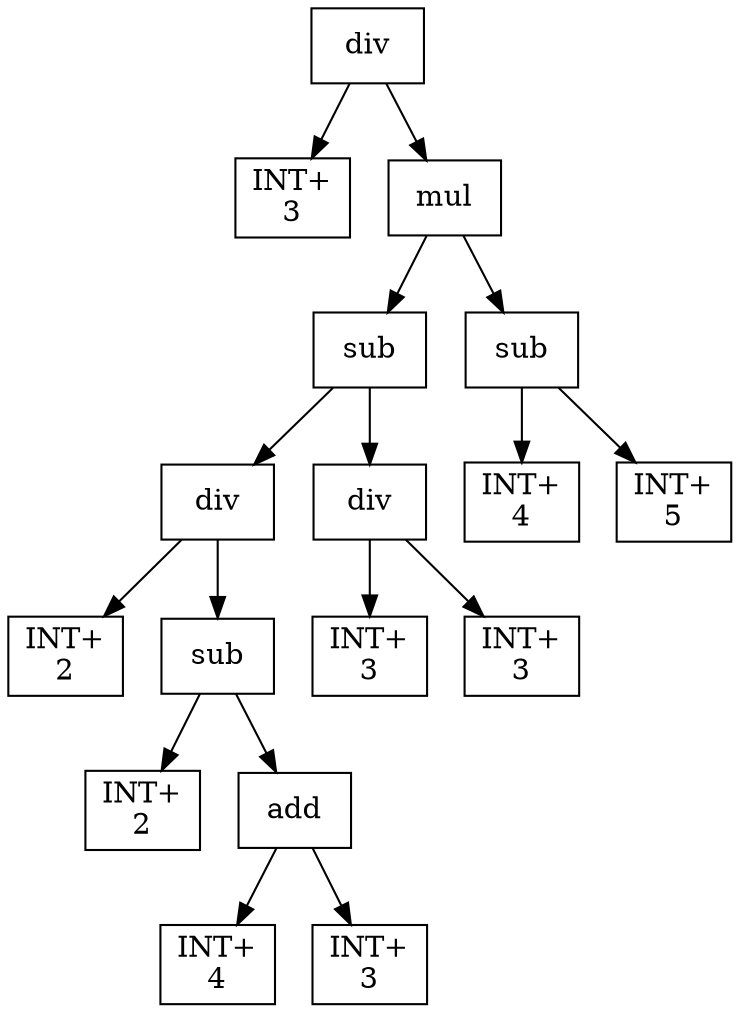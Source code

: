 digraph expr {
  node [shape=box];
  n1 [label="div"];
  n2 [label="INT+\n3"];
  n3 [label="mul"];
  n4 [label="sub"];
  n5 [label="div"];
  n6 [label="INT+\n2"];
  n7 [label="sub"];
  n8 [label="INT+\n2"];
  n9 [label="add"];
  n10 [label="INT+\n4"];
  n11 [label="INT+\n3"];
  n9 -> n10;
  n9 -> n11;
  n7 -> n8;
  n7 -> n9;
  n5 -> n6;
  n5 -> n7;
  n12 [label="div"];
  n13 [label="INT+\n3"];
  n14 [label="INT+\n3"];
  n12 -> n13;
  n12 -> n14;
  n4 -> n5;
  n4 -> n12;
  n15 [label="sub"];
  n16 [label="INT+\n4"];
  n17 [label="INT+\n5"];
  n15 -> n16;
  n15 -> n17;
  n3 -> n4;
  n3 -> n15;
  n1 -> n2;
  n1 -> n3;
}